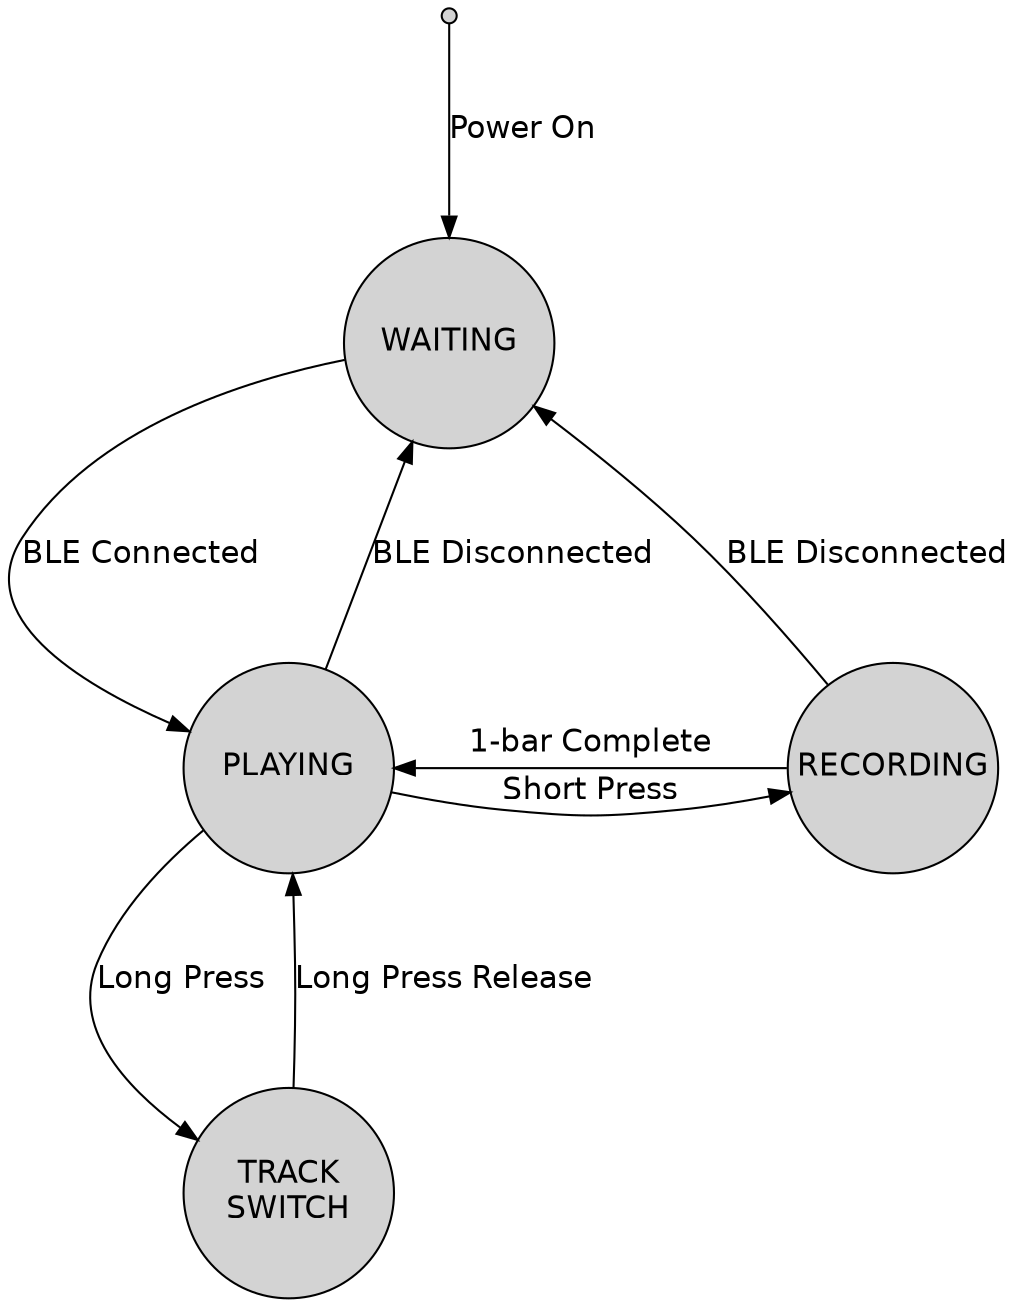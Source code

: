 digraph looper_fsm {
    rankdir=TB;
    ranksep=1.2;
    nodesep=1.0;

    node [shape=circle, fixedsize=true, width=1.4, height=1.4,
          fontname="Helvetica", style=filled, fillcolor=lightgray, fontsize=15];

    edge [fontname="Helvetica", fontsize=15, labeldistance=1.5];

    Startup [label="", shape=point, width=0.1];
    Waiting [label="WAITING"];
    Playing [label="PLAYING"];
    Recording [label="RECORDING"];
    Switching [label="TRACK\nSWITCH"];

    { rank = same;  Playing Recording }

    Startup -> Waiting [label="Power On"];

    Waiting -> Playing [label="BLE Connected"];
    Playing -> Waiting [label="BLE Disconnected"];
    Recording -> Waiting [label="BLE Disconnected"];

    Playing -> Recording [label="Short Press"];
    Recording -> Playing [label="1-bar Complete"];

    Playing -> Switching [label="Long Press"];
    Switching -> Playing [label="Long Press Release"];
}
